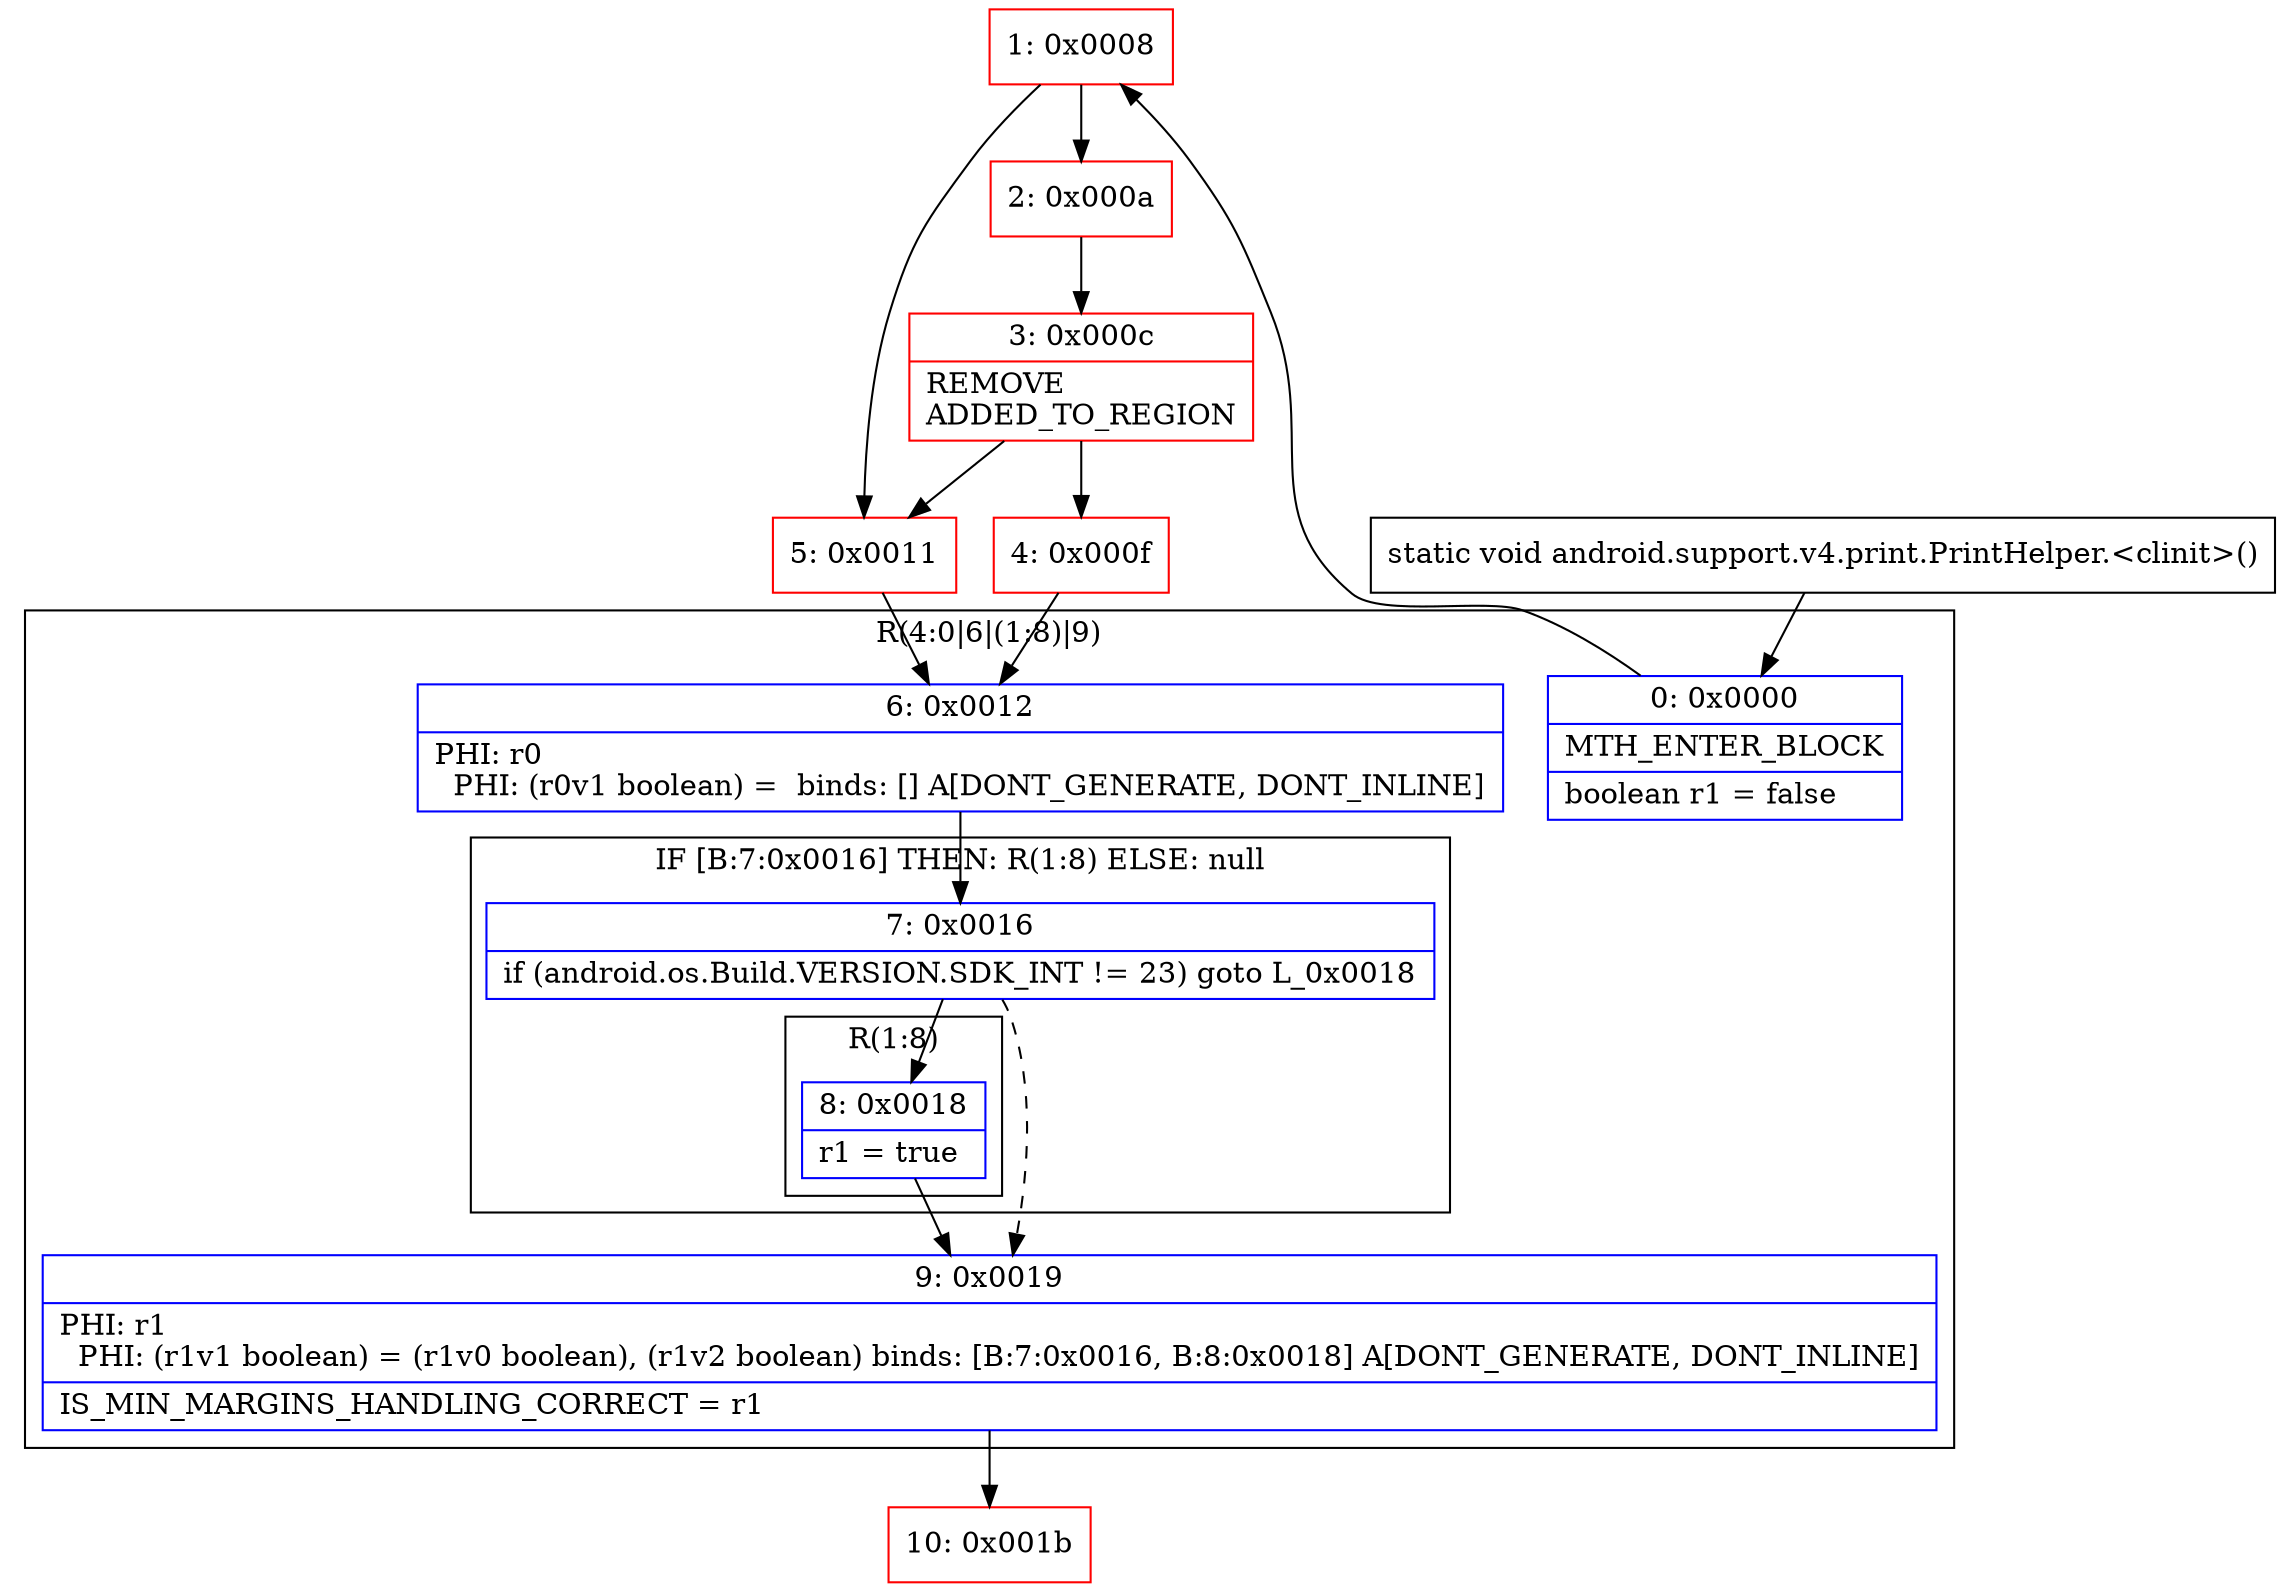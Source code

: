 digraph "CFG forandroid.support.v4.print.PrintHelper.\<clinit\>()V" {
subgraph cluster_Region_1652073910 {
label = "R(4:0|6|(1:8)|9)";
node [shape=record,color=blue];
Node_0 [shape=record,label="{0\:\ 0x0000|MTH_ENTER_BLOCK\l|boolean r1 = false\l}"];
Node_6 [shape=record,label="{6\:\ 0x0012|PHI: r0 \l  PHI: (r0v1 boolean) =  binds: [] A[DONT_GENERATE, DONT_INLINE]\l}"];
subgraph cluster_IfRegion_382007426 {
label = "IF [B:7:0x0016] THEN: R(1:8) ELSE: null";
node [shape=record,color=blue];
Node_7 [shape=record,label="{7\:\ 0x0016|if (android.os.Build.VERSION.SDK_INT != 23) goto L_0x0018\l}"];
subgraph cluster_Region_2119735172 {
label = "R(1:8)";
node [shape=record,color=blue];
Node_8 [shape=record,label="{8\:\ 0x0018|r1 = true\l}"];
}
}
Node_9 [shape=record,label="{9\:\ 0x0019|PHI: r1 \l  PHI: (r1v1 boolean) = (r1v0 boolean), (r1v2 boolean) binds: [B:7:0x0016, B:8:0x0018] A[DONT_GENERATE, DONT_INLINE]\l|IS_MIN_MARGINS_HANDLING_CORRECT = r1\l}"];
}
Node_1 [shape=record,color=red,label="{1\:\ 0x0008}"];
Node_2 [shape=record,color=red,label="{2\:\ 0x000a}"];
Node_3 [shape=record,color=red,label="{3\:\ 0x000c|REMOVE\lADDED_TO_REGION\l}"];
Node_4 [shape=record,color=red,label="{4\:\ 0x000f}"];
Node_5 [shape=record,color=red,label="{5\:\ 0x0011}"];
Node_10 [shape=record,color=red,label="{10\:\ 0x001b}"];
MethodNode[shape=record,label="{static void android.support.v4.print.PrintHelper.\<clinit\>() }"];
MethodNode -> Node_0;
Node_0 -> Node_1;
Node_6 -> Node_7;
Node_7 -> Node_8;
Node_7 -> Node_9[style=dashed];
Node_8 -> Node_9;
Node_9 -> Node_10;
Node_1 -> Node_2;
Node_1 -> Node_5;
Node_2 -> Node_3;
Node_3 -> Node_4;
Node_3 -> Node_5;
Node_4 -> Node_6;
Node_5 -> Node_6;
}

